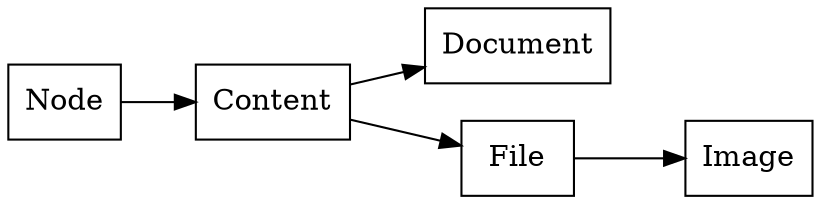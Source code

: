 digraph "resources" {

  graph [rankdir=LR]
  node [shape=box]

  "Node" -> "Content"
  "Content" -> "Document"
  "Content" -> "File"
  "File" -> "Image"
}
